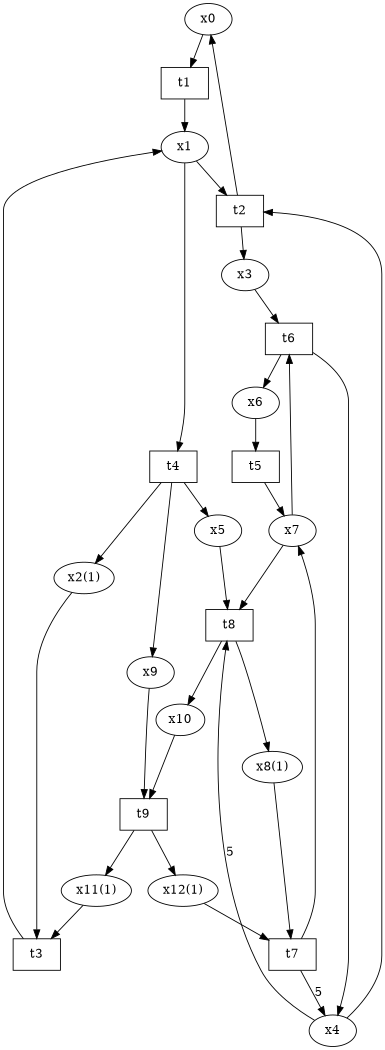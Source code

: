 digraph petrinet {
size="7,7"
x0 [label="x0"] ;
x1 [label="x1"] ;
x2 [label="x2(1)"] ;
x3 [label="x3"] ;
x6 [label="x6"] ;
x4 [label="x4"] ;
x5 [label="x5"] ;
x7 [label="x7"] ;
x8 [label="x8(1)"] ;
x9 [label="x9"] ;
x10 [label="x10"] ;
x11 [label="x11(1)"] ;
x12 [label="x12(1)"] ;
t1 [label="t1", shape=box] ;
x0 -> t1;
t1 -> x1;
t2 [label="t2", shape=box] ;
x1 -> t2;
x4 -> t2;
t2 -> x0;
t2 -> x3;
t3 [label="t3", shape=box] ;
x2 -> t3;
x11 -> t3;
t3 -> x1;
t4 [label="t4", shape=box] ;
x1 -> t4;
t4 -> x2;
t4 -> x5;
t4 -> x9;
t5 [label="t5", shape=box] ;
x6 -> t5;
t5 -> x7;
t6 [label="t6", shape=box] ;
x3 -> t6;
x7 -> t6;
t6 -> x4;
t6 -> x6;
t7 [label="t7", shape=box] ;
x8 -> t7;
x12 -> t7;
t7 -> x4 [label="5"];
t7 -> x7;
t8 [label="t8", shape=box] ;
x4 -> t8 [label="5"];
x5 -> t8;
x7 -> t8;
t8 -> x8;
t8 -> x10;
t9 [label="t9", shape=box] ;
x9 -> t9;
x10 -> t9;
t9 -> x11;
t9 -> x12;
}
